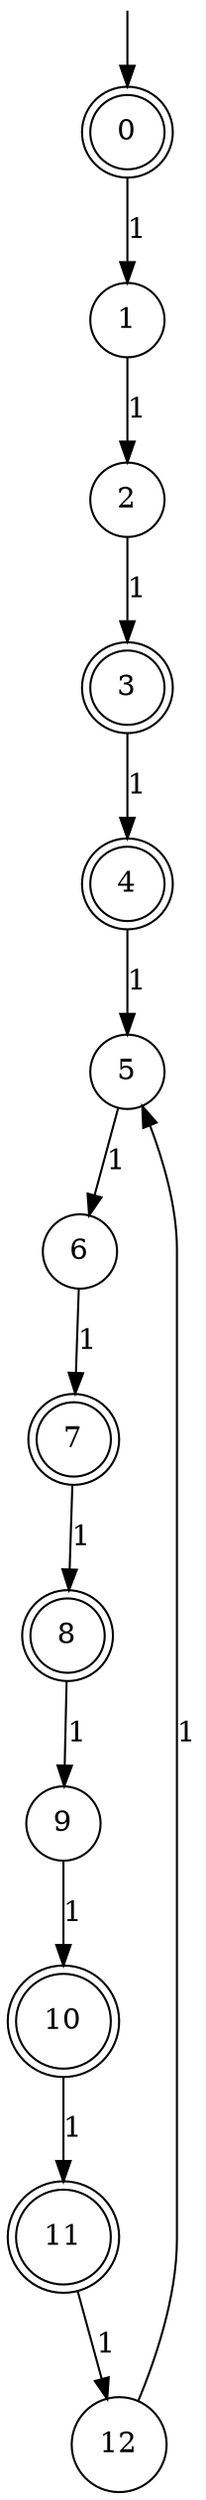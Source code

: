 digraph g {

	s0 [shape="doublecircle" label="0"];
	s1 [shape="circle" label="1"];
	s2 [shape="circle" label="2"];
	s3 [shape="doublecircle" label="3"];
	s4 [shape="doublecircle" label="4"];
	s5 [shape="circle" label="5"];
	s6 [shape="circle" label="6"];
	s7 [shape="doublecircle" label="7"];
	s8 [shape="doublecircle" label="8"];
	s9 [shape="circle" label="9"];
	s10 [shape="doublecircle" label="10"];
	s11 [shape="doublecircle" label="11"];
	s12 [shape="circle" label="12"];
	s0 -> s1 [label="1"];
	s1 -> s2 [label="1"];
	s2 -> s3 [label="1"];
	s3 -> s4 [label="1"];
	s4 -> s5 [label="1"];
	s5 -> s6 [label="1"];
	s6 -> s7 [label="1"];
	s7 -> s8 [label="1"];
	s8 -> s9 [label="1"];
	s9 -> s10 [label="1"];
	s10 -> s11 [label="1"];
	s11 -> s12 [label="1"];
	s12 -> s5 [label="1"];

__start0 [label="" shape="none" width="0" height="0"];
__start0 -> s0;

}
